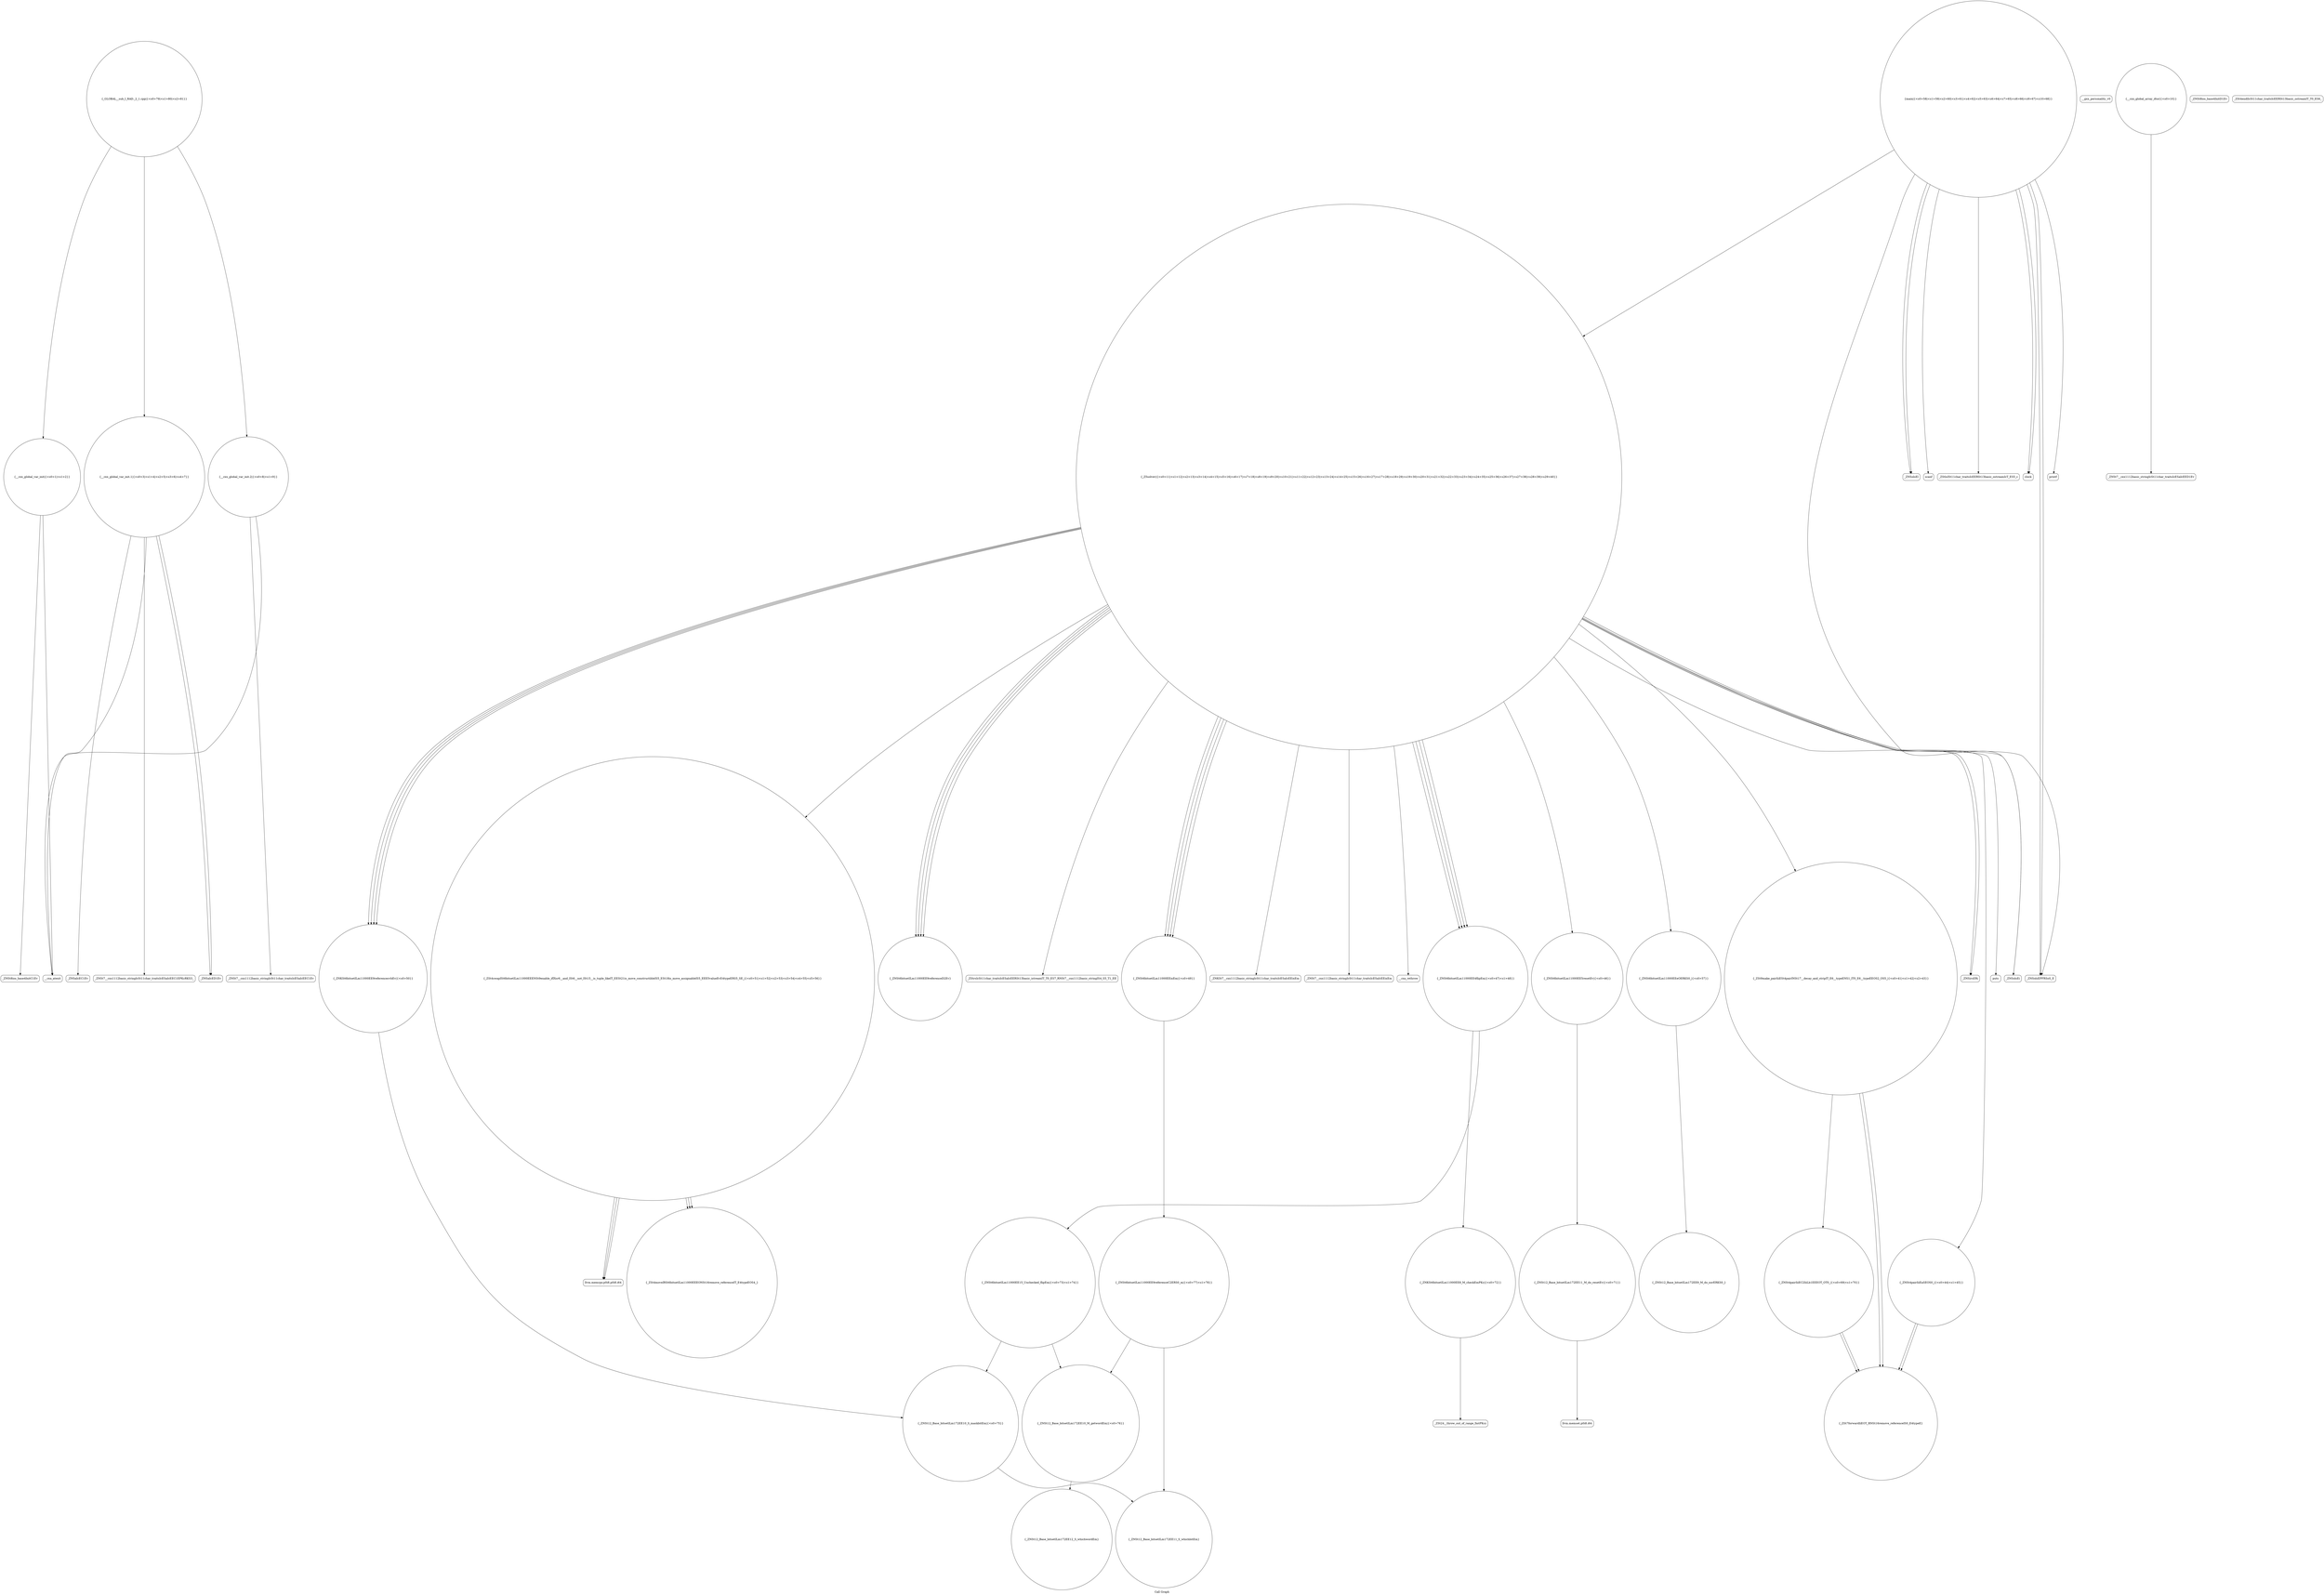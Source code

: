 digraph "Call Graph" {
	label="Call Graph";

	Node0x55bb34ab7cf0 [shape=record,shape=circle,label="{__cxx_global_var_init|{<s0>1|<s1>2}}"];
	Node0x55bb34ab7cf0:s0 -> Node0x55bb34ab7d70[color=black];
	Node0x55bb34ab7cf0:s1 -> Node0x55bb34ab7e70[color=black];
	Node0x55bb34ab9370 [shape=record,shape=circle,label="{_ZNSt12_Base_bitsetILm172EE10_S_maskbitEm|{<s0>75}}"];
	Node0x55bb34ab9370:s0 -> Node0x55bb34ab9470[color=black];
	Node0x55bb34ab8070 [shape=record,shape=Mrecord,label="{__gxx_personality_v0}"];
	Node0x55bb34aba710 [shape=record,shape=circle,label="{_ZNSt12_Base_bitsetILm172EE9_M_do_xorERKS0_}"];
	Node0x55bb34ab83f0 [shape=record,shape=Mrecord,label="{_ZNSirsERi}"];
	Node0x55bb34ab8770 [shape=record,shape=circle,label="{_ZNSt6bitsetILm11000EE5resetEv|{<s0>46}}"];
	Node0x55bb34ab8770:s0 -> Node0x55bb34ab90f0[color=black];
	Node0x55bb34ab8af0 [shape=record,shape=Mrecord,label="{puts}"];
	Node0x55bb34ab8e70 [shape=record,shape=Mrecord,label="{_ZNSolsEl}"];
	Node0x55bb34ab91f0 [shape=record,shape=circle,label="{_ZNKSt6bitsetILm11000EE8_M_checkEmPKc|{<s0>72}}"];
	Node0x55bb34ab91f0:s0 -> Node0x55bb34ab92f0[color=black];
	Node0x55bb34ab7ef0 [shape=record,shape=circle,label="{__cxx_global_var_init.1|{<s0>3|<s1>4|<s2>5|<s3>6|<s4>7}}"];
	Node0x55bb34ab7ef0:s0 -> Node0x55bb34ab7f70[color=black];
	Node0x55bb34ab7ef0:s1 -> Node0x55bb34ab7ff0[color=black];
	Node0x55bb34ab7ef0:s2 -> Node0x55bb34ab80f0[color=black];
	Node0x55bb34ab7ef0:s3 -> Node0x55bb34ab7e70[color=black];
	Node0x55bb34ab7ef0:s4 -> Node0x55bb34ab80f0[color=black];
	Node0x55bb34aba590 [shape=record,shape=circle,label="{_ZNSt6bitsetILm11000EE9referenceC2ERS0_m|{<s0>77|<s1>78}}"];
	Node0x55bb34aba590:s0 -> Node0x55bb34ab93f0[color=black];
	Node0x55bb34aba590:s1 -> Node0x55bb34ab9470[color=black];
	Node0x55bb34ab8270 [shape=record,shape=Mrecord,label="{_ZNSt7__cxx1112basic_stringIcSt11char_traitsIcESaIcEEC1Ev}"];
	Node0x55bb34ab85f0 [shape=record,shape=circle,label="{_ZSt9make_pairIiiESt4pairINSt17__decay_and_stripIT_E6__typeENS1_IT0_E6__typeEEOS2_OS5_|{<s0>41|<s1>42|<s2>43}}"];
	Node0x55bb34ab85f0:s0 -> Node0x55bb34ab8ff0[color=black];
	Node0x55bb34ab85f0:s1 -> Node0x55bb34ab8ff0[color=black];
	Node0x55bb34ab85f0:s2 -> Node0x55bb34ab9070[color=black];
	Node0x55bb34ab8970 [shape=record,shape=circle,label="{_ZNSt6bitsetILm11000EE9referenceD2Ev}"];
	Node0x55bb34ab8cf0 [shape=record,shape=circle,label="{main|{<s0>58|<s1>59|<s2>60|<s3>61|<s4>62|<s5>63|<s6>64|<s7>65|<s8>66|<s9>67|<s10>68}}"];
	Node0x55bb34ab8cf0:s0 -> Node0x55bb34ab8d70[color=black];
	Node0x55bb34ab8cf0:s1 -> Node0x55bb34ab8b70[color=black];
	Node0x55bb34ab8cf0:s2 -> Node0x55bb34ab8df0[color=black];
	Node0x55bb34ab8cf0:s3 -> Node0x55bb34ab8ef0[color=black];
	Node0x55bb34ab8cf0:s4 -> Node0x55bb34ab8e70[color=black];
	Node0x55bb34ab8cf0:s5 -> Node0x55bb34ab8bf0[color=black];
	Node0x55bb34ab8cf0:s6 -> Node0x55bb34ab8f70[color=black];
	Node0x55bb34ab8cf0:s7 -> Node0x55bb34ab8370[color=black];
	Node0x55bb34ab8cf0:s8 -> Node0x55bb34ab8ef0[color=black];
	Node0x55bb34ab8cf0:s9 -> Node0x55bb34ab8e70[color=black];
	Node0x55bb34ab8cf0:s10 -> Node0x55bb34ab8bf0[color=black];
	Node0x55bb34ab9070 [shape=record,shape=circle,label="{_ZNSt4pairIiiEC2IiiLb1EEEOT_OT0_|{<s0>69|<s1>70}}"];
	Node0x55bb34ab9070:s0 -> Node0x55bb34ab8ff0[color=black];
	Node0x55bb34ab9070:s1 -> Node0x55bb34ab8ff0[color=black];
	Node0x55bb34ab7d70 [shape=record,shape=Mrecord,label="{_ZNSt8ios_base4InitC1Ev}"];
	Node0x55bb34ab93f0 [shape=record,shape=circle,label="{_ZNSt12_Base_bitsetILm172EE10_M_getwordEm|{<s0>76}}"];
	Node0x55bb34ab93f0:s0 -> Node0x55bb34aba510[color=black];
	Node0x55bb34ab80f0 [shape=record,shape=Mrecord,label="{_ZNSaIcED1Ev}"];
	Node0x55bb34aba790 [shape=record,shape=circle,label="{_GLOBAL__sub_I_RAD._2_1.cpp|{<s0>79|<s1>80|<s2>81}}"];
	Node0x55bb34aba790:s0 -> Node0x55bb34ab7cf0[color=black];
	Node0x55bb34aba790:s1 -> Node0x55bb34ab7ef0[color=black];
	Node0x55bb34aba790:s2 -> Node0x55bb34ab81f0[color=black];
	Node0x55bb34ab8470 [shape=record,shape=Mrecord,label="{_ZStrsIcSt11char_traitsIcESaIcEERSt13basic_istreamIT_T0_ES7_RNSt7__cxx1112basic_stringIS4_S5_T1_EE}"];
	Node0x55bb34ab87f0 [shape=record,shape=circle,label="{_ZNSt6bitsetILm11000EE4flipEm|{<s0>47|<s1>48}}"];
	Node0x55bb34ab87f0:s0 -> Node0x55bb34ab91f0[color=black];
	Node0x55bb34ab87f0:s1 -> Node0x55bb34ab9270[color=black];
	Node0x55bb34ab8b70 [shape=record,shape=Mrecord,label="{_ZNSolsEi}"];
	Node0x55bb34ab8ef0 [shape=record,shape=Mrecord,label="{clock}"];
	Node0x55bb34ab9270 [shape=record,shape=circle,label="{_ZNSt6bitsetILm11000EE15_Unchecked_flipEm|{<s0>73|<s1>74}}"];
	Node0x55bb34ab9270:s0 -> Node0x55bb34ab9370[color=black];
	Node0x55bb34ab9270:s1 -> Node0x55bb34ab93f0[color=black];
	Node0x55bb34ab7f70 [shape=record,shape=Mrecord,label="{_ZNSaIcEC1Ev}"];
	Node0x55bb34aba610 [shape=record,shape=circle,label="{_ZSt4moveIRSt6bitsetILm11000EEEONSt16remove_referenceIT_E4typeEOS4_}"];
	Node0x55bb34ab82f0 [shape=record,shape=circle,label="{__cxx_global_array_dtor|{<s0>10}}"];
	Node0x55bb34ab82f0:s0 -> Node0x55bb34ab8170[color=black];
	Node0x55bb34ab8670 [shape=record,shape=circle,label="{_ZNSt4pairIiiEaSEOS0_|{<s0>44|<s1>45}}"];
	Node0x55bb34ab8670:s0 -> Node0x55bb34ab8ff0[color=black];
	Node0x55bb34ab8670:s1 -> Node0x55bb34ab8ff0[color=black];
	Node0x55bb34ab89f0 [shape=record,shape=circle,label="{_ZSt4swapISt6bitsetILm11000EEENSt9enable_ifIXsr6__and_ISt6__not_ISt15__is_tuple_likeIT_EESt21is_move_constructibleIS5_ESt18is_move_assignableIS5_EEE5valueEvE4typeERS5_SE_|{<s0>51|<s1>52|<s2>53|<s3>54|<s4>55|<s5>56}}"];
	Node0x55bb34ab89f0:s0 -> Node0x55bb34aba610[color=black];
	Node0x55bb34ab89f0:s1 -> Node0x55bb34aba690[color=black];
	Node0x55bb34ab89f0:s2 -> Node0x55bb34aba610[color=black];
	Node0x55bb34ab89f0:s3 -> Node0x55bb34aba690[color=black];
	Node0x55bb34ab89f0:s4 -> Node0x55bb34aba610[color=black];
	Node0x55bb34ab89f0:s5 -> Node0x55bb34aba690[color=black];
	Node0x55bb34ab8d70 [shape=record,shape=Mrecord,label="{scanf}"];
	Node0x55bb34ab90f0 [shape=record,shape=circle,label="{_ZNSt12_Base_bitsetILm172EE11_M_do_resetEv|{<s0>71}}"];
	Node0x55bb34ab90f0:s0 -> Node0x55bb34ab9170[color=black];
	Node0x55bb34ab7df0 [shape=record,shape=Mrecord,label="{_ZNSt8ios_base4InitD1Ev}"];
	Node0x55bb34ab9470 [shape=record,shape=circle,label="{_ZNSt12_Base_bitsetILm172EE11_S_whichbitEm}"];
	Node0x55bb34ab8170 [shape=record,shape=Mrecord,label="{_ZNSt7__cxx1112basic_stringIcSt11char_traitsIcESaIcEED1Ev}"];
	Node0x55bb34ab84f0 [shape=record,shape=Mrecord,label="{_ZNKSt7__cxx1112basic_stringIcSt11char_traitsIcESaIcEEixEm}"];
	Node0x55bb34ab8870 [shape=record,shape=circle,label="{_ZNSt6bitsetILm11000EEixEm|{<s0>49}}"];
	Node0x55bb34ab8870:s0 -> Node0x55bb34aba590[color=black];
	Node0x55bb34ab8bf0 [shape=record,shape=Mrecord,label="{_ZNSolsEPFRSoS_E}"];
	Node0x55bb34ab8f70 [shape=record,shape=Mrecord,label="{printf}"];
	Node0x55bb34ab92f0 [shape=record,shape=Mrecord,label="{_ZSt24__throw_out_of_range_fmtPKcz}"];
	Node0x55bb34ab7ff0 [shape=record,shape=Mrecord,label="{_ZNSt7__cxx1112basic_stringIcSt11char_traitsIcESaIcEEC1EPKcRKS3_}"];
	Node0x55bb34aba690 [shape=record,shape=Mrecord,label="{llvm.memcpy.p0i8.p0i8.i64}"];
	Node0x55bb34ab8370 [shape=record,shape=circle,label="{_Z5solvev|{<s0>11|<s1>12|<s2>13|<s3>14|<s4>15|<s5>16|<s6>17|<s7>18|<s8>19|<s9>20|<s10>21|<s11>22|<s12>23|<s13>24|<s14>25|<s15>26|<s16>27|<s17>28|<s18>29|<s19>30|<s20>31|<s21>32|<s22>33|<s23>34|<s24>35|<s25>36|<s26>37|<s27>38|<s28>39|<s29>40}}"];
	Node0x55bb34ab8370:s0 -> Node0x55bb34ab83f0[color=black];
	Node0x55bb34ab8370:s1 -> Node0x55bb34ab83f0[color=black];
	Node0x55bb34ab8370:s2 -> Node0x55bb34ab8470[color=black];
	Node0x55bb34ab8370:s3 -> Node0x55bb34ab84f0[color=black];
	Node0x55bb34ab8370:s4 -> Node0x55bb34ab8570[color=black];
	Node0x55bb34ab8370:s5 -> Node0x55bb34ab85f0[color=black];
	Node0x55bb34ab8370:s6 -> Node0x55bb34ab8670[color=black];
	Node0x55bb34ab8370:s7 -> Node0x55bb34ab86f0[color=black];
	Node0x55bb34ab8370:s8 -> Node0x55bb34ab8770[color=black];
	Node0x55bb34ab8370:s9 -> Node0x55bb34ab87f0[color=black];
	Node0x55bb34ab8370:s10 -> Node0x55bb34ab87f0[color=black];
	Node0x55bb34ab8370:s11 -> Node0x55bb34ab87f0[color=black];
	Node0x55bb34ab8370:s12 -> Node0x55bb34ab87f0[color=black];
	Node0x55bb34ab8370:s13 -> Node0x55bb34ab8870[color=black];
	Node0x55bb34ab8370:s14 -> Node0x55bb34ab88f0[color=black];
	Node0x55bb34ab8370:s15 -> Node0x55bb34ab8970[color=black];
	Node0x55bb34ab8370:s16 -> Node0x55bb34ab8870[color=black];
	Node0x55bb34ab8370:s17 -> Node0x55bb34ab88f0[color=black];
	Node0x55bb34ab8370:s18 -> Node0x55bb34ab8970[color=black];
	Node0x55bb34ab8370:s19 -> Node0x55bb34ab89f0[color=black];
	Node0x55bb34ab8370:s20 -> Node0x55bb34ab8870[color=black];
	Node0x55bb34ab8370:s21 -> Node0x55bb34ab88f0[color=black];
	Node0x55bb34ab8370:s22 -> Node0x55bb34ab8970[color=black];
	Node0x55bb34ab8370:s23 -> Node0x55bb34ab8a70[color=black];
	Node0x55bb34ab8370:s24 -> Node0x55bb34ab8870[color=black];
	Node0x55bb34ab8370:s25 -> Node0x55bb34ab88f0[color=black];
	Node0x55bb34ab8370:s26 -> Node0x55bb34ab8970[color=black];
	Node0x55bb34ab8370:s27 -> Node0x55bb34ab8af0[color=black];
	Node0x55bb34ab8370:s28 -> Node0x55bb34ab8b70[color=black];
	Node0x55bb34ab8370:s29 -> Node0x55bb34ab8bf0[color=black];
	Node0x55bb34ab86f0 [shape=record,shape=Mrecord,label="{__cxa_rethrow}"];
	Node0x55bb34ab8a70 [shape=record,shape=circle,label="{_ZNSt6bitsetILm11000EEeOERKS0_|{<s0>57}}"];
	Node0x55bb34ab8a70:s0 -> Node0x55bb34aba710[color=black];
	Node0x55bb34ab8df0 [shape=record,shape=Mrecord,label="{_ZStlsISt11char_traitsIcEERSt13basic_ostreamIcT_ES5_c}"];
	Node0x55bb34ab9170 [shape=record,shape=Mrecord,label="{llvm.memset.p0i8.i64}"];
	Node0x55bb34ab7e70 [shape=record,shape=Mrecord,label="{__cxa_atexit}"];
	Node0x55bb34aba510 [shape=record,shape=circle,label="{_ZNSt12_Base_bitsetILm172EE12_S_whichwordEm}"];
	Node0x55bb34ab81f0 [shape=record,shape=circle,label="{__cxx_global_var_init.2|{<s0>8|<s1>9}}"];
	Node0x55bb34ab81f0:s0 -> Node0x55bb34ab8270[color=black];
	Node0x55bb34ab81f0:s1 -> Node0x55bb34ab7e70[color=black];
	Node0x55bb34ab8570 [shape=record,shape=Mrecord,label="{_ZNSt7__cxx1112basic_stringIcSt11char_traitsIcESaIcEEixEm}"];
	Node0x55bb34ab88f0 [shape=record,shape=circle,label="{_ZNKSt6bitsetILm11000EE9referencecvbEv|{<s0>50}}"];
	Node0x55bb34ab88f0:s0 -> Node0x55bb34ab9370[color=black];
	Node0x55bb34ab8c70 [shape=record,shape=Mrecord,label="{_ZSt4endlIcSt11char_traitsIcEERSt13basic_ostreamIT_T0_ES6_}"];
	Node0x55bb34ab8ff0 [shape=record,shape=circle,label="{_ZSt7forwardIiEOT_RNSt16remove_referenceIS0_E4typeE}"];
}
